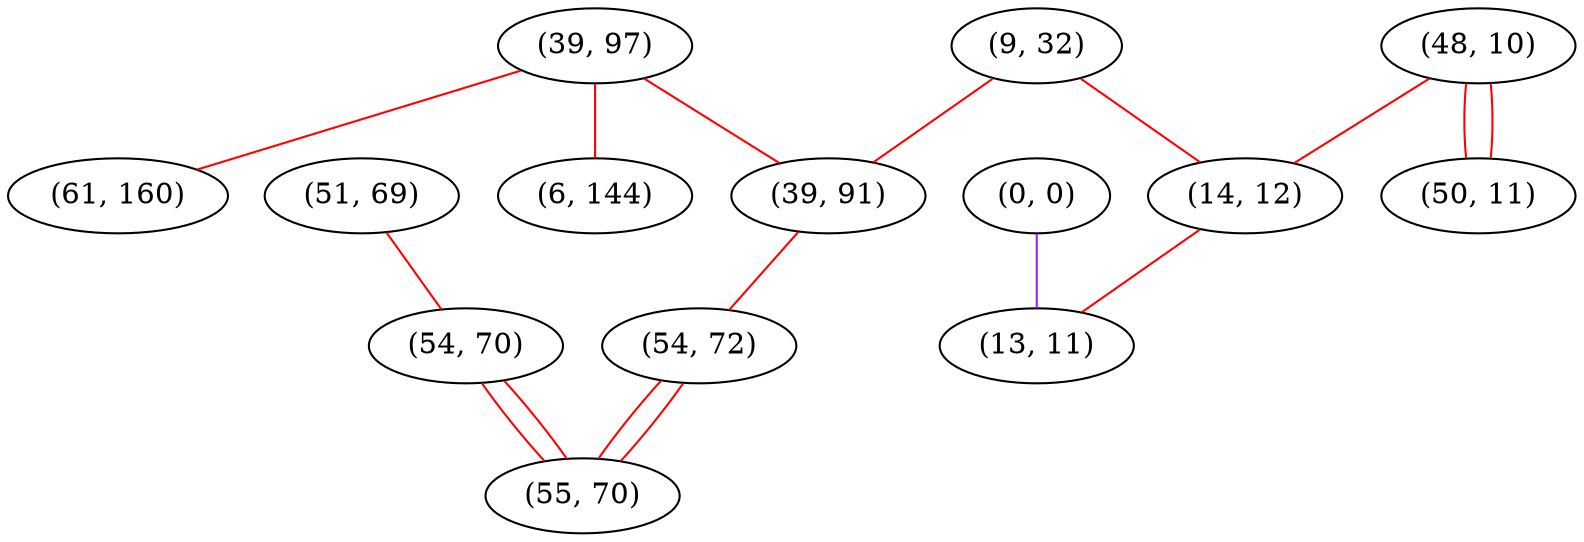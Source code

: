 graph "" {
"(9, 32)";
"(0, 0)";
"(48, 10)";
"(39, 97)";
"(39, 91)";
"(61, 160)";
"(51, 69)";
"(14, 12)";
"(54, 72)";
"(54, 70)";
"(55, 70)";
"(50, 11)";
"(6, 144)";
"(13, 11)";
"(9, 32)" -- "(39, 91)"  [color=red, key=0, weight=1];
"(9, 32)" -- "(14, 12)"  [color=red, key=0, weight=1];
"(0, 0)" -- "(13, 11)"  [color=purple, key=0, weight=4];
"(48, 10)" -- "(14, 12)"  [color=red, key=0, weight=1];
"(48, 10)" -- "(50, 11)"  [color=red, key=0, weight=1];
"(48, 10)" -- "(50, 11)"  [color=red, key=1, weight=1];
"(39, 97)" -- "(39, 91)"  [color=red, key=0, weight=1];
"(39, 97)" -- "(6, 144)"  [color=red, key=0, weight=1];
"(39, 97)" -- "(61, 160)"  [color=red, key=0, weight=1];
"(39, 91)" -- "(54, 72)"  [color=red, key=0, weight=1];
"(51, 69)" -- "(54, 70)"  [color=red, key=0, weight=1];
"(14, 12)" -- "(13, 11)"  [color=red, key=0, weight=1];
"(54, 72)" -- "(55, 70)"  [color=red, key=0, weight=1];
"(54, 72)" -- "(55, 70)"  [color=red, key=1, weight=1];
"(54, 70)" -- "(55, 70)"  [color=red, key=0, weight=1];
"(54, 70)" -- "(55, 70)"  [color=red, key=1, weight=1];
}
